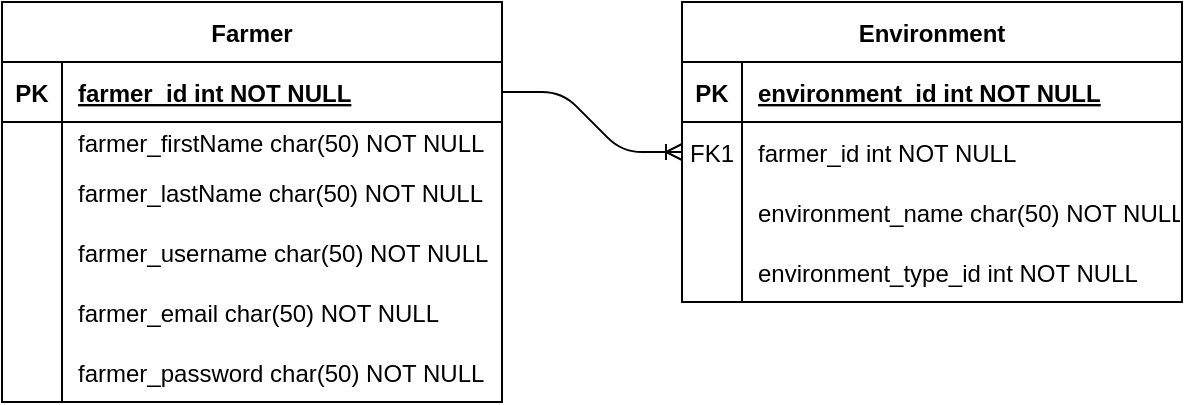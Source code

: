 <mxfile version="14.8.3" type="github">
  <diagram id="ZwBn0brisW2evT-QKYZO" name="Page-1">
    <mxGraphModel dx="1067" dy="452" grid="1" gridSize="10" guides="1" tooltips="1" connect="1" arrows="1" fold="1" page="1" pageScale="1" pageWidth="827" pageHeight="1169" math="0" shadow="0">
      <root>
        <mxCell id="0" />
        <mxCell id="1" parent="0" />
        <mxCell id="tCxnITLoJCfb_9k5bUtl-1" value="Environment" style="shape=table;startSize=30;container=1;collapsible=1;childLayout=tableLayout;fixedRows=1;rowLines=0;fontStyle=1;align=center;resizeLast=1;" vertex="1" parent="1">
          <mxGeometry x="460" y="130" width="250" height="150" as="geometry" />
        </mxCell>
        <mxCell id="tCxnITLoJCfb_9k5bUtl-2" value="" style="shape=partialRectangle;collapsible=0;dropTarget=0;pointerEvents=0;fillColor=none;points=[[0,0.5],[1,0.5]];portConstraint=eastwest;top=0;left=0;right=0;bottom=1;" vertex="1" parent="tCxnITLoJCfb_9k5bUtl-1">
          <mxGeometry y="30" width="250" height="30" as="geometry" />
        </mxCell>
        <mxCell id="tCxnITLoJCfb_9k5bUtl-3" value="PK" style="shape=partialRectangle;overflow=hidden;connectable=0;fillColor=none;top=0;left=0;bottom=0;right=0;fontStyle=1;" vertex="1" parent="tCxnITLoJCfb_9k5bUtl-2">
          <mxGeometry width="30" height="30" as="geometry" />
        </mxCell>
        <mxCell id="tCxnITLoJCfb_9k5bUtl-4" value="environment_id int NOT NULL " style="shape=partialRectangle;overflow=hidden;connectable=0;fillColor=none;top=0;left=0;bottom=0;right=0;align=left;spacingLeft=6;fontStyle=5;" vertex="1" parent="tCxnITLoJCfb_9k5bUtl-2">
          <mxGeometry x="30" width="220" height="30" as="geometry" />
        </mxCell>
        <mxCell id="tCxnITLoJCfb_9k5bUtl-5" value="" style="shape=partialRectangle;collapsible=0;dropTarget=0;pointerEvents=0;fillColor=none;points=[[0,0.5],[1,0.5]];portConstraint=eastwest;top=0;left=0;right=0;bottom=0;" vertex="1" parent="tCxnITLoJCfb_9k5bUtl-1">
          <mxGeometry y="60" width="250" height="30" as="geometry" />
        </mxCell>
        <mxCell id="tCxnITLoJCfb_9k5bUtl-6" value="FK1" style="shape=partialRectangle;overflow=hidden;connectable=0;fillColor=none;top=0;left=0;bottom=0;right=0;" vertex="1" parent="tCxnITLoJCfb_9k5bUtl-5">
          <mxGeometry width="30" height="30" as="geometry" />
        </mxCell>
        <mxCell id="tCxnITLoJCfb_9k5bUtl-7" value="farmer_id int NOT NULL" style="shape=partialRectangle;overflow=hidden;connectable=0;fillColor=none;top=0;left=0;bottom=0;right=0;align=left;spacingLeft=6;" vertex="1" parent="tCxnITLoJCfb_9k5bUtl-5">
          <mxGeometry x="30" width="220" height="30" as="geometry" />
        </mxCell>
        <mxCell id="tCxnITLoJCfb_9k5bUtl-8" value="" style="shape=partialRectangle;collapsible=0;dropTarget=0;pointerEvents=0;fillColor=none;points=[[0,0.5],[1,0.5]];portConstraint=eastwest;top=0;left=0;right=0;bottom=0;" vertex="1" parent="tCxnITLoJCfb_9k5bUtl-1">
          <mxGeometry y="90" width="250" height="30" as="geometry" />
        </mxCell>
        <mxCell id="tCxnITLoJCfb_9k5bUtl-9" value="" style="shape=partialRectangle;overflow=hidden;connectable=0;fillColor=none;top=0;left=0;bottom=0;right=0;" vertex="1" parent="tCxnITLoJCfb_9k5bUtl-8">
          <mxGeometry width="30" height="30" as="geometry" />
        </mxCell>
        <mxCell id="tCxnITLoJCfb_9k5bUtl-10" value="environment_name char(50) NOT NULL" style="shape=partialRectangle;overflow=hidden;connectable=0;fillColor=none;top=0;left=0;bottom=0;right=0;align=left;spacingLeft=6;" vertex="1" parent="tCxnITLoJCfb_9k5bUtl-8">
          <mxGeometry x="30" width="220" height="30" as="geometry" />
        </mxCell>
        <mxCell id="tCxnITLoJCfb_9k5bUtl-11" value="" style="shape=partialRectangle;collapsible=0;dropTarget=0;pointerEvents=0;fillColor=none;top=0;left=0;bottom=0;right=0;points=[[0,0.5],[1,0.5]];portConstraint=eastwest;" vertex="1" parent="tCxnITLoJCfb_9k5bUtl-1">
          <mxGeometry y="120" width="250" height="30" as="geometry" />
        </mxCell>
        <mxCell id="tCxnITLoJCfb_9k5bUtl-12" value="" style="shape=partialRectangle;connectable=0;fillColor=none;top=0;left=0;bottom=0;right=0;editable=1;overflow=hidden;" vertex="1" parent="tCxnITLoJCfb_9k5bUtl-11">
          <mxGeometry width="30" height="30" as="geometry" />
        </mxCell>
        <mxCell id="tCxnITLoJCfb_9k5bUtl-13" value="environment_type_id int NOT NULL" style="shape=partialRectangle;connectable=0;fillColor=none;top=0;left=0;bottom=0;right=0;align=left;spacingLeft=6;overflow=hidden;" vertex="1" parent="tCxnITLoJCfb_9k5bUtl-11">
          <mxGeometry x="30" width="220" height="30" as="geometry" />
        </mxCell>
        <mxCell id="tCxnITLoJCfb_9k5bUtl-14" value="Farmer" style="shape=table;startSize=30;container=1;collapsible=1;childLayout=tableLayout;fixedRows=1;rowLines=0;fontStyle=1;align=center;resizeLast=1;" vertex="1" parent="1">
          <mxGeometry x="120" y="130" width="250" height="200" as="geometry" />
        </mxCell>
        <mxCell id="tCxnITLoJCfb_9k5bUtl-15" value="" style="shape=partialRectangle;collapsible=0;dropTarget=0;pointerEvents=0;fillColor=none;points=[[0,0.5],[1,0.5]];portConstraint=eastwest;top=0;left=0;right=0;bottom=1;" vertex="1" parent="tCxnITLoJCfb_9k5bUtl-14">
          <mxGeometry y="30" width="250" height="30" as="geometry" />
        </mxCell>
        <mxCell id="tCxnITLoJCfb_9k5bUtl-16" value="PK" style="shape=partialRectangle;overflow=hidden;connectable=0;fillColor=none;top=0;left=0;bottom=0;right=0;fontStyle=1;" vertex="1" parent="tCxnITLoJCfb_9k5bUtl-15">
          <mxGeometry width="30" height="30" as="geometry" />
        </mxCell>
        <mxCell id="tCxnITLoJCfb_9k5bUtl-17" value="farmer_id int NOT NULL " style="shape=partialRectangle;overflow=hidden;connectable=0;fillColor=none;top=0;left=0;bottom=0;right=0;align=left;spacingLeft=6;fontStyle=5;" vertex="1" parent="tCxnITLoJCfb_9k5bUtl-15">
          <mxGeometry x="30" width="220" height="30" as="geometry" />
        </mxCell>
        <mxCell id="tCxnITLoJCfb_9k5bUtl-18" value="" style="shape=partialRectangle;collapsible=0;dropTarget=0;pointerEvents=0;fillColor=none;points=[[0,0.5],[1,0.5]];portConstraint=eastwest;top=0;left=0;right=0;bottom=0;" vertex="1" parent="tCxnITLoJCfb_9k5bUtl-14">
          <mxGeometry y="60" width="250" height="20" as="geometry" />
        </mxCell>
        <mxCell id="tCxnITLoJCfb_9k5bUtl-19" value="" style="shape=partialRectangle;overflow=hidden;connectable=0;fillColor=none;top=0;left=0;bottom=0;right=0;" vertex="1" parent="tCxnITLoJCfb_9k5bUtl-18">
          <mxGeometry width="30" height="20" as="geometry" />
        </mxCell>
        <mxCell id="tCxnITLoJCfb_9k5bUtl-20" value="farmer_firstName char(50) NOT NULL" style="shape=partialRectangle;overflow=hidden;connectable=0;fillColor=none;top=0;left=0;bottom=0;right=0;align=left;spacingLeft=6;" vertex="1" parent="tCxnITLoJCfb_9k5bUtl-18">
          <mxGeometry x="30" width="220" height="20" as="geometry" />
        </mxCell>
        <mxCell id="tCxnITLoJCfb_9k5bUtl-21" value="" style="shape=partialRectangle;collapsible=0;dropTarget=0;pointerEvents=0;fillColor=none;top=0;left=0;bottom=0;right=0;points=[[0,0.5],[1,0.5]];portConstraint=eastwest;" vertex="1" parent="tCxnITLoJCfb_9k5bUtl-14">
          <mxGeometry y="80" width="250" height="30" as="geometry" />
        </mxCell>
        <mxCell id="tCxnITLoJCfb_9k5bUtl-22" value="" style="shape=partialRectangle;connectable=0;fillColor=none;top=0;left=0;bottom=0;right=0;editable=1;overflow=hidden;" vertex="1" parent="tCxnITLoJCfb_9k5bUtl-21">
          <mxGeometry width="30" height="30" as="geometry" />
        </mxCell>
        <mxCell id="tCxnITLoJCfb_9k5bUtl-23" value="farmer_lastName char(50) NOT NULL" style="shape=partialRectangle;connectable=0;fillColor=none;top=0;left=0;bottom=0;right=0;align=left;spacingLeft=6;overflow=hidden;" vertex="1" parent="tCxnITLoJCfb_9k5bUtl-21">
          <mxGeometry x="30" width="220" height="30" as="geometry" />
        </mxCell>
        <mxCell id="tCxnITLoJCfb_9k5bUtl-24" value="" style="shape=partialRectangle;collapsible=0;dropTarget=0;pointerEvents=0;fillColor=none;top=0;left=0;bottom=0;right=0;points=[[0,0.5],[1,0.5]];portConstraint=eastwest;" vertex="1" parent="tCxnITLoJCfb_9k5bUtl-14">
          <mxGeometry y="110" width="250" height="30" as="geometry" />
        </mxCell>
        <mxCell id="tCxnITLoJCfb_9k5bUtl-25" value="" style="shape=partialRectangle;connectable=0;fillColor=none;top=0;left=0;bottom=0;right=0;editable=1;overflow=hidden;" vertex="1" parent="tCxnITLoJCfb_9k5bUtl-24">
          <mxGeometry width="30" height="30" as="geometry" />
        </mxCell>
        <mxCell id="tCxnITLoJCfb_9k5bUtl-26" value="farmer_username char(50) NOT NULL" style="shape=partialRectangle;connectable=0;fillColor=none;top=0;left=0;bottom=0;right=0;align=left;spacingLeft=6;overflow=hidden;" vertex="1" parent="tCxnITLoJCfb_9k5bUtl-24">
          <mxGeometry x="30" width="220" height="30" as="geometry" />
        </mxCell>
        <mxCell id="tCxnITLoJCfb_9k5bUtl-27" value="" style="shape=partialRectangle;collapsible=0;dropTarget=0;pointerEvents=0;fillColor=none;top=0;left=0;bottom=0;right=0;points=[[0,0.5],[1,0.5]];portConstraint=eastwest;" vertex="1" parent="tCxnITLoJCfb_9k5bUtl-14">
          <mxGeometry y="140" width="250" height="30" as="geometry" />
        </mxCell>
        <mxCell id="tCxnITLoJCfb_9k5bUtl-28" value="" style="shape=partialRectangle;connectable=0;fillColor=none;top=0;left=0;bottom=0;right=0;editable=1;overflow=hidden;" vertex="1" parent="tCxnITLoJCfb_9k5bUtl-27">
          <mxGeometry width="30" height="30" as="geometry" />
        </mxCell>
        <mxCell id="tCxnITLoJCfb_9k5bUtl-29" value="farmer_email char(50) NOT NULL" style="shape=partialRectangle;connectable=0;fillColor=none;top=0;left=0;bottom=0;right=0;align=left;spacingLeft=6;overflow=hidden;" vertex="1" parent="tCxnITLoJCfb_9k5bUtl-27">
          <mxGeometry x="30" width="220" height="30" as="geometry" />
        </mxCell>
        <mxCell id="tCxnITLoJCfb_9k5bUtl-30" value="" style="shape=partialRectangle;collapsible=0;dropTarget=0;pointerEvents=0;fillColor=none;top=0;left=0;bottom=0;right=0;points=[[0,0.5],[1,0.5]];portConstraint=eastwest;" vertex="1" parent="tCxnITLoJCfb_9k5bUtl-14">
          <mxGeometry y="170" width="250" height="30" as="geometry" />
        </mxCell>
        <mxCell id="tCxnITLoJCfb_9k5bUtl-31" value="" style="shape=partialRectangle;connectable=0;fillColor=none;top=0;left=0;bottom=0;right=0;editable=1;overflow=hidden;" vertex="1" parent="tCxnITLoJCfb_9k5bUtl-30">
          <mxGeometry width="30" height="30" as="geometry" />
        </mxCell>
        <mxCell id="tCxnITLoJCfb_9k5bUtl-32" value="farmer_password char(50) NOT NULL" style="shape=partialRectangle;connectable=0;fillColor=none;top=0;left=0;bottom=0;right=0;align=left;spacingLeft=6;overflow=hidden;" vertex="1" parent="tCxnITLoJCfb_9k5bUtl-30">
          <mxGeometry x="30" width="220" height="30" as="geometry" />
        </mxCell>
        <mxCell id="tCxnITLoJCfb_9k5bUtl-33" value="" style="edgeStyle=entityRelationEdgeStyle;fontSize=12;html=1;endArrow=ERoneToMany;exitX=1;exitY=0.5;exitDx=0;exitDy=0;" edge="1" parent="1" source="tCxnITLoJCfb_9k5bUtl-15" target="tCxnITLoJCfb_9k5bUtl-5">
          <mxGeometry width="100" height="100" relative="1" as="geometry">
            <mxPoint x="240" y="450" as="sourcePoint" />
            <mxPoint x="340" y="350" as="targetPoint" />
          </mxGeometry>
        </mxCell>
      </root>
    </mxGraphModel>
  </diagram>
</mxfile>
